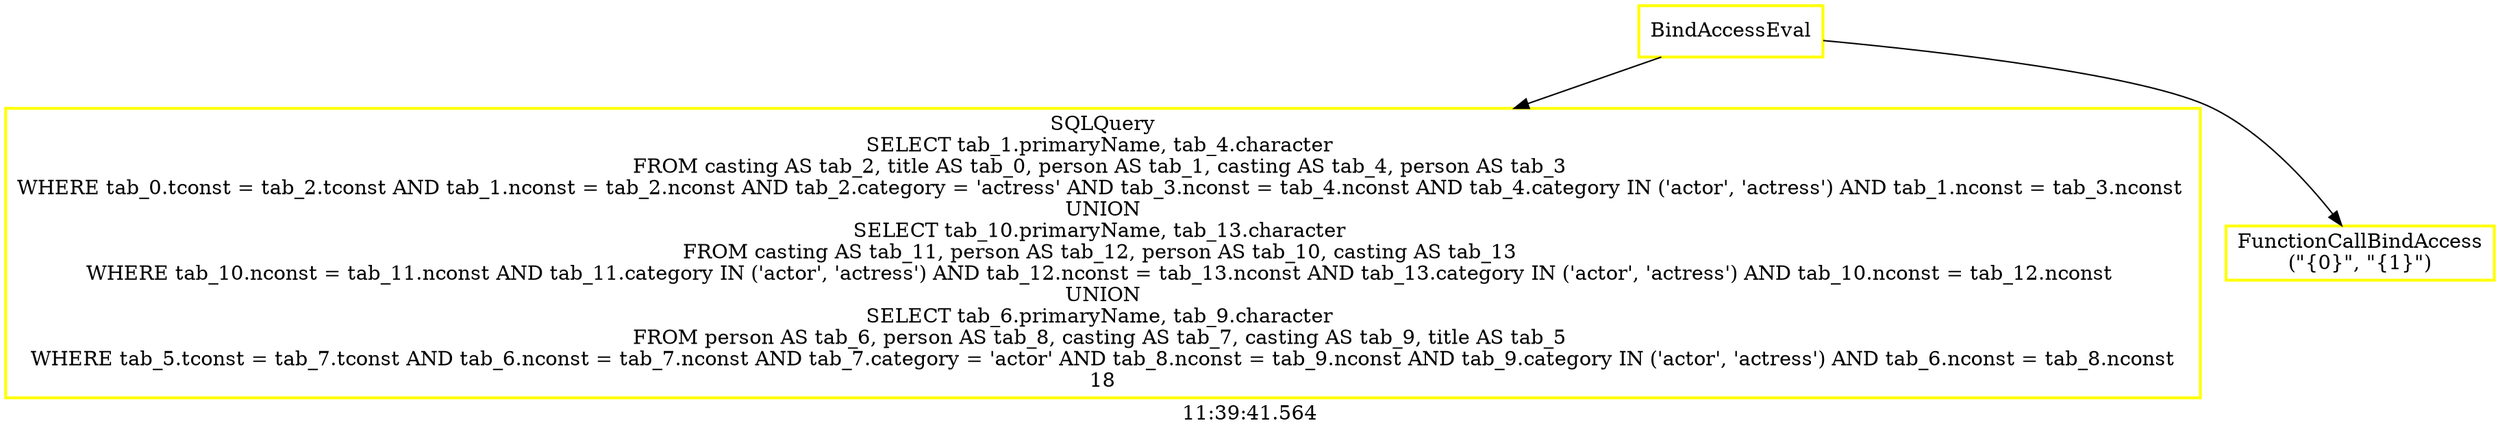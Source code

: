 digraph  g{ graph[label = "11:39:41.564"]
node [shape=rectangle, color=black, fontcolor=black, style=bold] edge [color=black] 0 [label="BindAccessEval", color = yellow] ; 
1 [label="SQLQuery
SELECT tab_1.primaryName, tab_4.character 
FROM casting AS tab_2, title AS tab_0, person AS tab_1, casting AS tab_4, person AS tab_3 
WHERE tab_0.tconst = tab_2.tconst AND tab_1.nconst = tab_2.nconst AND tab_2.category = 'actress' AND tab_3.nconst = tab_4.nconst AND tab_4.category IN ('actor', 'actress') AND tab_1.nconst = tab_3.nconst 
UNION
SELECT tab_10.primaryName, tab_13.character 
FROM casting AS tab_11, person AS tab_12, person AS tab_10, casting AS tab_13 
WHERE tab_10.nconst = tab_11.nconst AND tab_11.category IN ('actor', 'actress') AND tab_12.nconst = tab_13.nconst AND tab_13.category IN ('actor', 'actress') AND tab_10.nconst = tab_12.nconst 
UNION
SELECT tab_6.primaryName, tab_9.character 
FROM person AS tab_6, person AS tab_8, casting AS tab_7, casting AS tab_9, title AS tab_5 
WHERE tab_5.tconst = tab_7.tconst AND tab_6.nconst = tab_7.nconst AND tab_7.category = 'actor' AND tab_8.nconst = tab_9.nconst AND tab_9.category IN ('actor', 'actress') AND tab_6.nconst = tab_8.nconst
18", color = yellow] ; 
0 -> 1 ; 
2 [label="FunctionCallBindAccess
(\"{0}\", \"{1}\")", color = yellow] ; 
0 -> 2 ; 
}

